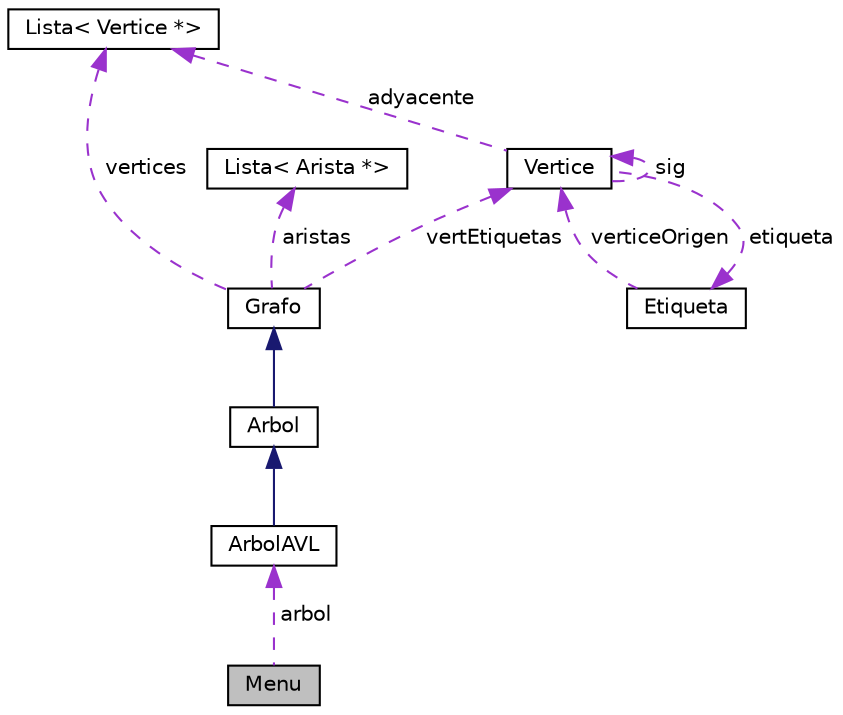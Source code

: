 digraph "Menu"
{
  edge [fontname="Helvetica",fontsize="10",labelfontname="Helvetica",labelfontsize="10"];
  node [fontname="Helvetica",fontsize="10",shape=record];
  Node1 [label="Menu",height=0.2,width=0.4,color="black", fillcolor="grey75", style="filled", fontcolor="black"];
  Node2 -> Node1 [dir="back",color="darkorchid3",fontsize="10",style="dashed",label=" arbol" ,fontname="Helvetica"];
  Node2 [label="ArbolAVL",height=0.2,width=0.4,color="black", fillcolor="white", style="filled",URL="$classArbolAVL.html",tooltip="Implementación de un arbol binario que por cada inserción se corrobore el balance del mismo y se pued..."];
  Node3 -> Node2 [dir="back",color="midnightblue",fontsize="10",style="solid",fontname="Helvetica"];
  Node3 [label="Arbol",height=0.2,width=0.4,color="black", fillcolor="white", style="filled",URL="$classArbol.html",tooltip="Implementación de un arbol binario basada en un grafo con listas de adyacencia. "];
  Node4 -> Node3 [dir="back",color="midnightblue",fontsize="10",style="solid",fontname="Helvetica"];
  Node4 [label="Grafo",height=0.2,width=0.4,color="black", fillcolor="white", style="filled",URL="$classGrafo.html"];
  Node5 -> Node4 [dir="back",color="darkorchid3",fontsize="10",style="dashed",label=" vertices" ,fontname="Helvetica"];
  Node5 [label="Lista\< Vertice *\>",height=0.2,width=0.4,color="black", fillcolor="white", style="filled",URL="$classLista.html"];
  Node6 -> Node4 [dir="back",color="darkorchid3",fontsize="10",style="dashed",label=" aristas" ,fontname="Helvetica"];
  Node6 [label="Lista\< Arista *\>",height=0.2,width=0.4,color="black", fillcolor="white", style="filled",URL="$classLista.html"];
  Node7 -> Node4 [dir="back",color="darkorchid3",fontsize="10",style="dashed",label=" vertEtiquetas" ,fontname="Helvetica"];
  Node7 [label="Vertice",height=0.2,width=0.4,color="black", fillcolor="white", style="filled",URL="$classVertice.html"];
  Node5 -> Node7 [dir="back",color="darkorchid3",fontsize="10",style="dashed",label=" adyacente" ,fontname="Helvetica"];
  Node7 -> Node7 [dir="back",color="darkorchid3",fontsize="10",style="dashed",label=" sig" ,fontname="Helvetica"];
  Node8 -> Node7 [dir="back",color="darkorchid3",fontsize="10",style="dashed",label=" etiqueta" ,fontname="Helvetica"];
  Node8 [label="Etiqueta",height=0.2,width=0.4,color="black", fillcolor="white", style="filled",URL="$classEtiqueta.html"];
  Node7 -> Node8 [dir="back",color="darkorchid3",fontsize="10",style="dashed",label=" verticeOrigen" ,fontname="Helvetica"];
}
